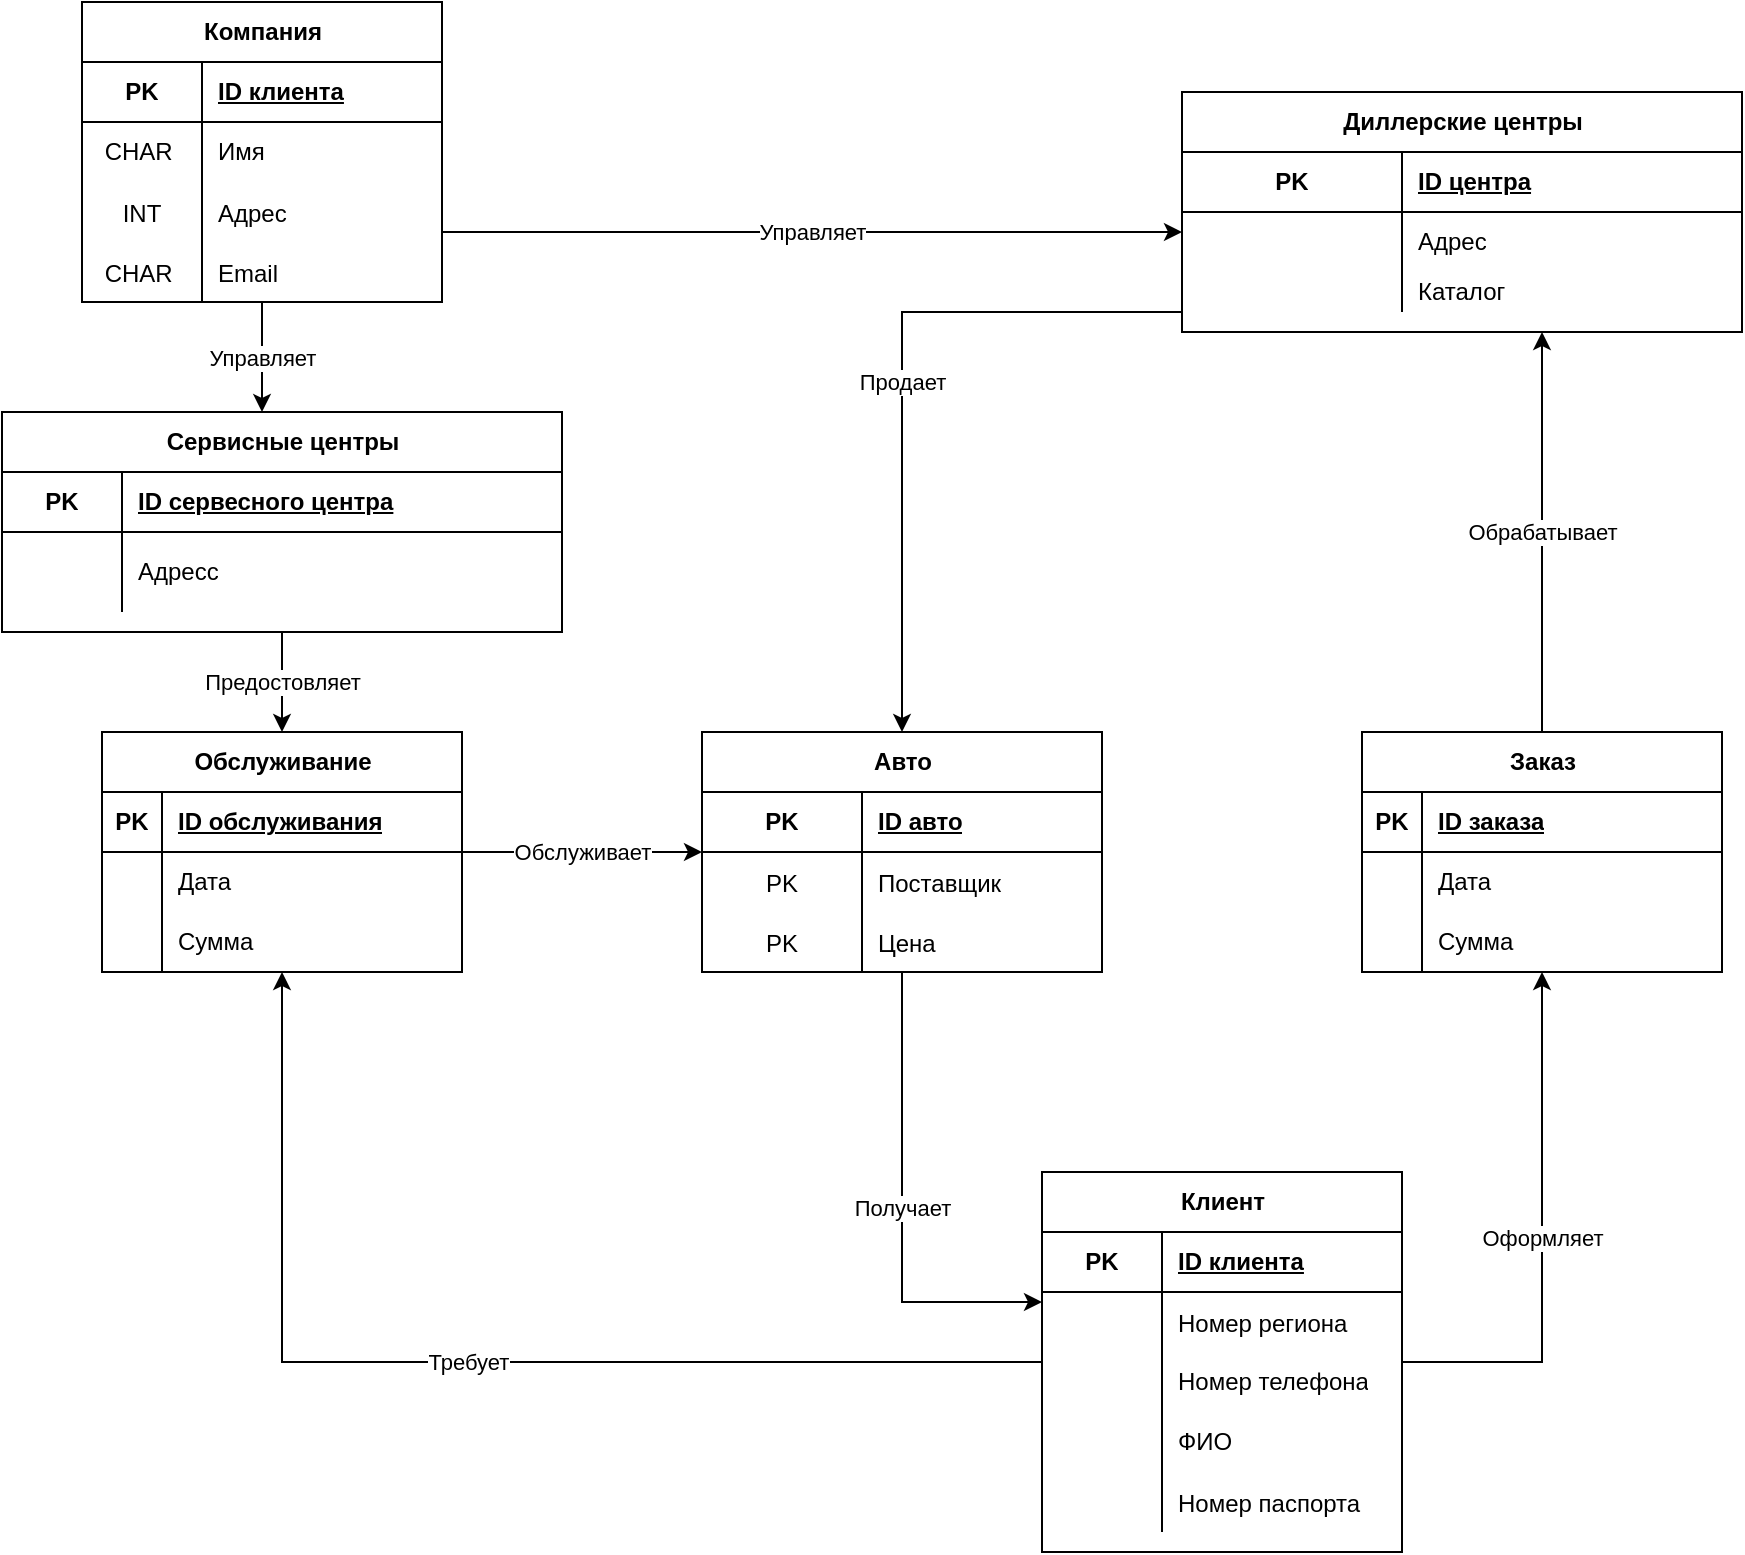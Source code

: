 <mxfile version="23.1.5" type="device">
  <diagram id="R2lEEEUBdFMjLlhIrx00" name="Page-1">
    <mxGraphModel dx="1313" dy="781" grid="1" gridSize="10" guides="1" tooltips="1" connect="1" arrows="1" fold="1" page="0" pageScale="1" pageWidth="850" pageHeight="1100" math="0" shadow="0" extFonts="Permanent Marker^https://fonts.googleapis.com/css?family=Permanent+Marker">
      <root>
        <mxCell id="0" />
        <mxCell id="1" parent="0" />
        <mxCell id="0CaocMdSAFA-a-2oGicY-31" value="Обслуживает" style="edgeStyle=orthogonalEdgeStyle;rounded=0;orthogonalLoop=1;jettySize=auto;html=1;" parent="1" source="0CaocMdSAFA-a-2oGicY-15" target="unt3MSTMmWXqcszNHsW6-5" edge="1">
          <mxGeometry relative="1" as="geometry">
            <mxPoint x="510" y="490" as="sourcePoint" />
          </mxGeometry>
        </mxCell>
        <mxCell id="0CaocMdSAFA-a-2oGicY-32" value="Получает" style="edgeStyle=orthogonalEdgeStyle;rounded=0;orthogonalLoop=1;jettySize=auto;html=1;" parent="1" source="unt3MSTMmWXqcszNHsW6-5" target="LkFsKgFWvlktQ5WFpEc4-41" edge="1">
          <mxGeometry relative="1" as="geometry">
            <Array as="points">
              <mxPoint x="730" y="685" />
            </Array>
          </mxGeometry>
        </mxCell>
        <mxCell id="unt3MSTMmWXqcszNHsW6-5" value="Авто" style="shape=table;startSize=30;container=1;collapsible=1;childLayout=tableLayout;fixedRows=1;rowLines=0;fontStyle=1;align=center;resizeLast=1;html=1;" parent="1" vertex="1">
          <mxGeometry x="630" y="400" width="200" height="120" as="geometry" />
        </mxCell>
        <mxCell id="unt3MSTMmWXqcszNHsW6-6" value="" style="shape=tableRow;horizontal=0;startSize=0;swimlaneHead=0;swimlaneBody=0;fillColor=none;collapsible=0;dropTarget=0;points=[[0,0.5],[1,0.5]];portConstraint=eastwest;top=0;left=0;right=0;bottom=1;" parent="unt3MSTMmWXqcszNHsW6-5" vertex="1">
          <mxGeometry y="30" width="200" height="30" as="geometry" />
        </mxCell>
        <mxCell id="unt3MSTMmWXqcszNHsW6-7" value="PK" style="shape=partialRectangle;connectable=0;fillColor=none;top=0;left=0;bottom=0;right=0;fontStyle=1;overflow=hidden;whiteSpace=wrap;html=1;" parent="unt3MSTMmWXqcszNHsW6-6" vertex="1">
          <mxGeometry width="80" height="30" as="geometry">
            <mxRectangle width="80" height="30" as="alternateBounds" />
          </mxGeometry>
        </mxCell>
        <mxCell id="unt3MSTMmWXqcszNHsW6-8" value="ID авто" style="shape=partialRectangle;connectable=0;fillColor=none;top=0;left=0;bottom=0;right=0;align=left;spacingLeft=6;fontStyle=5;overflow=hidden;whiteSpace=wrap;html=1;" parent="unt3MSTMmWXqcszNHsW6-6" vertex="1">
          <mxGeometry x="80" width="120" height="30" as="geometry">
            <mxRectangle width="120" height="30" as="alternateBounds" />
          </mxGeometry>
        </mxCell>
        <mxCell id="LkFsKgFWvlktQ5WFpEc4-82" value="" style="shape=tableRow;horizontal=0;startSize=0;swimlaneHead=0;swimlaneBody=0;fillColor=none;collapsible=0;dropTarget=0;points=[[0,0.5],[1,0.5]];portConstraint=eastwest;top=0;left=0;right=0;bottom=0;" parent="unt3MSTMmWXqcszNHsW6-5" vertex="1">
          <mxGeometry y="60" width="200" height="30" as="geometry" />
        </mxCell>
        <mxCell id="LkFsKgFWvlktQ5WFpEc4-83" value="PK" style="shape=partialRectangle;connectable=0;fillColor=none;top=0;left=0;bottom=0;right=0;editable=1;overflow=hidden;" parent="LkFsKgFWvlktQ5WFpEc4-82" vertex="1">
          <mxGeometry width="80" height="30" as="geometry">
            <mxRectangle width="80" height="30" as="alternateBounds" />
          </mxGeometry>
        </mxCell>
        <mxCell id="LkFsKgFWvlktQ5WFpEc4-84" value="Поставщик" style="shape=partialRectangle;connectable=0;fillColor=none;top=0;left=0;bottom=0;right=0;align=left;spacingLeft=6;overflow=hidden;" parent="LkFsKgFWvlktQ5WFpEc4-82" vertex="1">
          <mxGeometry x="80" width="120" height="30" as="geometry">
            <mxRectangle width="120" height="30" as="alternateBounds" />
          </mxGeometry>
        </mxCell>
        <mxCell id="LkFsKgFWvlktQ5WFpEc4-86" value="" style="shape=tableRow;horizontal=0;startSize=0;swimlaneHead=0;swimlaneBody=0;fillColor=none;collapsible=0;dropTarget=0;points=[[0,0.5],[1,0.5]];portConstraint=eastwest;top=0;left=0;right=0;bottom=0;" parent="unt3MSTMmWXqcszNHsW6-5" vertex="1">
          <mxGeometry y="90" width="200" height="30" as="geometry" />
        </mxCell>
        <mxCell id="LkFsKgFWvlktQ5WFpEc4-87" value="PK" style="shape=partialRectangle;connectable=0;fillColor=none;top=0;left=0;bottom=0;right=0;editable=1;overflow=hidden;" parent="LkFsKgFWvlktQ5WFpEc4-86" vertex="1">
          <mxGeometry width="80" height="30" as="geometry">
            <mxRectangle width="80" height="30" as="alternateBounds" />
          </mxGeometry>
        </mxCell>
        <mxCell id="LkFsKgFWvlktQ5WFpEc4-88" value="Цена" style="shape=partialRectangle;connectable=0;fillColor=none;top=0;left=0;bottom=0;right=0;align=left;spacingLeft=6;overflow=hidden;" parent="LkFsKgFWvlktQ5WFpEc4-86" vertex="1">
          <mxGeometry x="80" width="120" height="30" as="geometry">
            <mxRectangle width="120" height="30" as="alternateBounds" />
          </mxGeometry>
        </mxCell>
        <mxCell id="0CaocMdSAFA-a-2oGicY-29" value="Обрабатывает" style="edgeStyle=orthogonalEdgeStyle;rounded=0;orthogonalLoop=1;jettySize=auto;html=1;" parent="1" source="0CaocMdSAFA-a-2oGicY-2" target="LkFsKgFWvlktQ5WFpEc4-2" edge="1">
          <mxGeometry relative="1" as="geometry">
            <mxPoint x="950" y="300" as="sourcePoint" />
            <Array as="points">
              <mxPoint x="1050" y="250" />
              <mxPoint x="1050" y="250" />
            </Array>
            <mxPoint as="offset" />
          </mxGeometry>
        </mxCell>
        <mxCell id="LkFsKgFWvlktQ5WFpEc4-2" value="Диллерские центры" style="shape=table;startSize=30;container=1;collapsible=1;childLayout=tableLayout;fixedRows=1;rowLines=0;fontStyle=1;align=center;resizeLast=1;html=1;" parent="1" vertex="1">
          <mxGeometry x="870" y="80" width="280" height="120" as="geometry" />
        </mxCell>
        <mxCell id="LkFsKgFWvlktQ5WFpEc4-3" value="" style="shape=tableRow;horizontal=0;startSize=0;swimlaneHead=0;swimlaneBody=0;fillColor=none;collapsible=0;dropTarget=0;points=[[0,0.5],[1,0.5]];portConstraint=eastwest;top=0;left=0;right=0;bottom=1;" parent="LkFsKgFWvlktQ5WFpEc4-2" vertex="1">
          <mxGeometry y="30" width="280" height="30" as="geometry" />
        </mxCell>
        <mxCell id="LkFsKgFWvlktQ5WFpEc4-4" value="PK" style="shape=partialRectangle;connectable=0;fillColor=none;top=0;left=0;bottom=0;right=0;fontStyle=1;overflow=hidden;whiteSpace=wrap;html=1;" parent="LkFsKgFWvlktQ5WFpEc4-3" vertex="1">
          <mxGeometry width="110" height="30" as="geometry">
            <mxRectangle width="110" height="30" as="alternateBounds" />
          </mxGeometry>
        </mxCell>
        <mxCell id="LkFsKgFWvlktQ5WFpEc4-5" value="ID центра" style="shape=partialRectangle;connectable=0;fillColor=none;top=0;left=0;bottom=0;right=0;align=left;spacingLeft=6;fontStyle=5;overflow=hidden;whiteSpace=wrap;html=1;" parent="LkFsKgFWvlktQ5WFpEc4-3" vertex="1">
          <mxGeometry x="110" width="170" height="30" as="geometry">
            <mxRectangle width="170" height="30" as="alternateBounds" />
          </mxGeometry>
        </mxCell>
        <mxCell id="LkFsKgFWvlktQ5WFpEc4-6" value="" style="shape=tableRow;horizontal=0;startSize=0;swimlaneHead=0;swimlaneBody=0;fillColor=none;collapsible=0;dropTarget=0;points=[[0,0.5],[1,0.5]];portConstraint=eastwest;top=0;left=0;right=0;bottom=0;" parent="LkFsKgFWvlktQ5WFpEc4-2" vertex="1">
          <mxGeometry y="60" width="280" height="30" as="geometry" />
        </mxCell>
        <mxCell id="LkFsKgFWvlktQ5WFpEc4-7" value="" style="shape=partialRectangle;connectable=0;fillColor=none;top=0;left=0;bottom=0;right=0;editable=1;overflow=hidden;whiteSpace=wrap;html=1;" parent="LkFsKgFWvlktQ5WFpEc4-6" vertex="1">
          <mxGeometry width="110" height="30" as="geometry">
            <mxRectangle width="110" height="30" as="alternateBounds" />
          </mxGeometry>
        </mxCell>
        <mxCell id="LkFsKgFWvlktQ5WFpEc4-8" value="Адрес" style="shape=partialRectangle;connectable=0;fillColor=none;top=0;left=0;bottom=0;right=0;align=left;spacingLeft=6;overflow=hidden;whiteSpace=wrap;html=1;" parent="LkFsKgFWvlktQ5WFpEc4-6" vertex="1">
          <mxGeometry x="110" width="170" height="30" as="geometry">
            <mxRectangle width="170" height="30" as="alternateBounds" />
          </mxGeometry>
        </mxCell>
        <mxCell id="LkFsKgFWvlktQ5WFpEc4-9" value="" style="shape=tableRow;horizontal=0;startSize=0;swimlaneHead=0;swimlaneBody=0;fillColor=none;collapsible=0;dropTarget=0;points=[[0,0.5],[1,0.5]];portConstraint=eastwest;top=0;left=0;right=0;bottom=0;" parent="LkFsKgFWvlktQ5WFpEc4-2" vertex="1">
          <mxGeometry y="90" width="280" height="20" as="geometry" />
        </mxCell>
        <mxCell id="LkFsKgFWvlktQ5WFpEc4-10" value="" style="shape=partialRectangle;connectable=0;fillColor=none;top=0;left=0;bottom=0;right=0;editable=1;overflow=hidden;whiteSpace=wrap;html=1;" parent="LkFsKgFWvlktQ5WFpEc4-9" vertex="1">
          <mxGeometry width="110" height="20" as="geometry">
            <mxRectangle width="110" height="20" as="alternateBounds" />
          </mxGeometry>
        </mxCell>
        <mxCell id="LkFsKgFWvlktQ5WFpEc4-11" value="Каталог" style="shape=partialRectangle;connectable=0;fillColor=none;top=0;left=0;bottom=0;right=0;align=left;spacingLeft=6;overflow=hidden;whiteSpace=wrap;html=1;" parent="LkFsKgFWvlktQ5WFpEc4-9" vertex="1">
          <mxGeometry x="110" width="170" height="20" as="geometry">
            <mxRectangle width="170" height="20" as="alternateBounds" />
          </mxGeometry>
        </mxCell>
        <mxCell id="LkFsKgFWvlktQ5WFpEc4-143" value="Управляет" style="edgeStyle=orthogonalEdgeStyle;rounded=0;orthogonalLoop=1;jettySize=auto;html=1;" parent="1" source="LkFsKgFWvlktQ5WFpEc4-28" target="LkFsKgFWvlktQ5WFpEc4-2" edge="1">
          <mxGeometry relative="1" as="geometry">
            <Array as="points">
              <mxPoint x="730" y="150" />
              <mxPoint x="730" y="150" />
            </Array>
          </mxGeometry>
        </mxCell>
        <mxCell id="nhYamEPZWn5aXUcQ2uhE-2" value="Управляет" style="edgeStyle=orthogonalEdgeStyle;rounded=0;orthogonalLoop=1;jettySize=auto;html=1;" edge="1" parent="1" source="LkFsKgFWvlktQ5WFpEc4-28" target="LkFsKgFWvlktQ5WFpEc4-68">
          <mxGeometry relative="1" as="geometry">
            <Array as="points">
              <mxPoint x="410" y="230" />
              <mxPoint x="410" y="230" />
            </Array>
            <mxPoint as="offset" />
          </mxGeometry>
        </mxCell>
        <mxCell id="LkFsKgFWvlktQ5WFpEc4-28" value="Компания" style="shape=table;startSize=30;container=1;collapsible=1;childLayout=tableLayout;fixedRows=1;rowLines=0;fontStyle=1;align=center;resizeLast=1;html=1;" parent="1" vertex="1">
          <mxGeometry x="320" y="35" width="180" height="150" as="geometry" />
        </mxCell>
        <mxCell id="LkFsKgFWvlktQ5WFpEc4-29" value="" style="shape=tableRow;horizontal=0;startSize=0;swimlaneHead=0;swimlaneBody=0;fillColor=none;collapsible=0;dropTarget=0;points=[[0,0.5],[1,0.5]];portConstraint=eastwest;top=0;left=0;right=0;bottom=1;" parent="LkFsKgFWvlktQ5WFpEc4-28" vertex="1">
          <mxGeometry y="30" width="180" height="30" as="geometry" />
        </mxCell>
        <mxCell id="LkFsKgFWvlktQ5WFpEc4-30" value="PK" style="shape=partialRectangle;connectable=0;fillColor=none;top=0;left=0;bottom=0;right=0;fontStyle=1;overflow=hidden;whiteSpace=wrap;html=1;" parent="LkFsKgFWvlktQ5WFpEc4-29" vertex="1">
          <mxGeometry width="60" height="30" as="geometry">
            <mxRectangle width="60" height="30" as="alternateBounds" />
          </mxGeometry>
        </mxCell>
        <mxCell id="LkFsKgFWvlktQ5WFpEc4-31" value="ID клиента" style="shape=partialRectangle;connectable=0;fillColor=none;top=0;left=0;bottom=0;right=0;align=left;spacingLeft=6;fontStyle=5;overflow=hidden;whiteSpace=wrap;html=1;" parent="LkFsKgFWvlktQ5WFpEc4-29" vertex="1">
          <mxGeometry x="60" width="120" height="30" as="geometry">
            <mxRectangle width="120" height="30" as="alternateBounds" />
          </mxGeometry>
        </mxCell>
        <mxCell id="LkFsKgFWvlktQ5WFpEc4-35" value="" style="shape=tableRow;horizontal=0;startSize=0;swimlaneHead=0;swimlaneBody=0;fillColor=none;collapsible=0;dropTarget=0;points=[[0,0.5],[1,0.5]];portConstraint=eastwest;top=0;left=0;right=0;bottom=0;" parent="LkFsKgFWvlktQ5WFpEc4-28" vertex="1">
          <mxGeometry y="60" width="180" height="30" as="geometry" />
        </mxCell>
        <mxCell id="LkFsKgFWvlktQ5WFpEc4-36" value="CHAR&amp;nbsp;" style="shape=partialRectangle;connectable=0;fillColor=none;top=0;left=0;bottom=0;right=0;editable=1;overflow=hidden;whiteSpace=wrap;html=1;" parent="LkFsKgFWvlktQ5WFpEc4-35" vertex="1">
          <mxGeometry width="60" height="30" as="geometry">
            <mxRectangle width="60" height="30" as="alternateBounds" />
          </mxGeometry>
        </mxCell>
        <mxCell id="LkFsKgFWvlktQ5WFpEc4-37" value="Имя" style="shape=partialRectangle;connectable=0;fillColor=none;top=0;left=0;bottom=0;right=0;align=left;spacingLeft=6;overflow=hidden;whiteSpace=wrap;html=1;" parent="LkFsKgFWvlktQ5WFpEc4-35" vertex="1">
          <mxGeometry x="60" width="120" height="30" as="geometry">
            <mxRectangle width="120" height="30" as="alternateBounds" />
          </mxGeometry>
        </mxCell>
        <mxCell id="LkFsKgFWvlktQ5WFpEc4-101" value="" style="shape=tableRow;horizontal=0;startSize=0;swimlaneHead=0;swimlaneBody=0;fillColor=none;collapsible=0;dropTarget=0;points=[[0,0.5],[1,0.5]];portConstraint=eastwest;top=0;left=0;right=0;bottom=0;" parent="LkFsKgFWvlktQ5WFpEc4-28" vertex="1">
          <mxGeometry y="90" width="180" height="30" as="geometry" />
        </mxCell>
        <mxCell id="LkFsKgFWvlktQ5WFpEc4-102" value="INT" style="shape=partialRectangle;connectable=0;fillColor=none;top=0;left=0;bottom=0;right=0;editable=1;overflow=hidden;" parent="LkFsKgFWvlktQ5WFpEc4-101" vertex="1">
          <mxGeometry width="60" height="30" as="geometry">
            <mxRectangle width="60" height="30" as="alternateBounds" />
          </mxGeometry>
        </mxCell>
        <mxCell id="LkFsKgFWvlktQ5WFpEc4-103" value="Адрес" style="shape=partialRectangle;connectable=0;fillColor=none;top=0;left=0;bottom=0;right=0;align=left;spacingLeft=6;overflow=hidden;" parent="LkFsKgFWvlktQ5WFpEc4-101" vertex="1">
          <mxGeometry x="60" width="120" height="30" as="geometry">
            <mxRectangle width="120" height="30" as="alternateBounds" />
          </mxGeometry>
        </mxCell>
        <mxCell id="LkFsKgFWvlktQ5WFpEc4-98" value="" style="shape=tableRow;horizontal=0;startSize=0;swimlaneHead=0;swimlaneBody=0;fillColor=none;collapsible=0;dropTarget=0;points=[[0,0.5],[1,0.5]];portConstraint=eastwest;top=0;left=0;right=0;bottom=0;" parent="LkFsKgFWvlktQ5WFpEc4-28" vertex="1">
          <mxGeometry y="120" width="180" height="30" as="geometry" />
        </mxCell>
        <mxCell id="LkFsKgFWvlktQ5WFpEc4-99" value="CHAR " style="shape=partialRectangle;connectable=0;fillColor=none;top=0;left=0;bottom=0;right=0;editable=1;overflow=hidden;" parent="LkFsKgFWvlktQ5WFpEc4-98" vertex="1">
          <mxGeometry width="60" height="30" as="geometry">
            <mxRectangle width="60" height="30" as="alternateBounds" />
          </mxGeometry>
        </mxCell>
        <mxCell id="LkFsKgFWvlktQ5WFpEc4-100" value="Email" style="shape=partialRectangle;connectable=0;fillColor=none;top=0;left=0;bottom=0;right=0;align=left;spacingLeft=6;overflow=hidden;" parent="LkFsKgFWvlktQ5WFpEc4-98" vertex="1">
          <mxGeometry x="60" width="120" height="30" as="geometry">
            <mxRectangle width="120" height="30" as="alternateBounds" />
          </mxGeometry>
        </mxCell>
        <mxCell id="nhYamEPZWn5aXUcQ2uhE-3" value="Требует" style="edgeStyle=orthogonalEdgeStyle;rounded=0;orthogonalLoop=1;jettySize=auto;html=1;" edge="1" parent="1" source="LkFsKgFWvlktQ5WFpEc4-41" target="0CaocMdSAFA-a-2oGicY-15">
          <mxGeometry relative="1" as="geometry" />
        </mxCell>
        <mxCell id="nhYamEPZWn5aXUcQ2uhE-4" value="Оформляет" style="edgeStyle=orthogonalEdgeStyle;rounded=0;orthogonalLoop=1;jettySize=auto;html=1;" edge="1" parent="1" source="LkFsKgFWvlktQ5WFpEc4-41" target="0CaocMdSAFA-a-2oGicY-2">
          <mxGeometry relative="1" as="geometry">
            <Array as="points">
              <mxPoint x="1050" y="715" />
            </Array>
          </mxGeometry>
        </mxCell>
        <mxCell id="LkFsKgFWvlktQ5WFpEc4-41" value="Клиент" style="shape=table;startSize=30;container=1;collapsible=1;childLayout=tableLayout;fixedRows=1;rowLines=0;fontStyle=1;align=center;resizeLast=1;html=1;" parent="1" vertex="1">
          <mxGeometry x="800" y="620" width="180" height="190" as="geometry" />
        </mxCell>
        <mxCell id="LkFsKgFWvlktQ5WFpEc4-42" value="" style="shape=tableRow;horizontal=0;startSize=0;swimlaneHead=0;swimlaneBody=0;fillColor=none;collapsible=0;dropTarget=0;points=[[0,0.5],[1,0.5]];portConstraint=eastwest;top=0;left=0;right=0;bottom=1;" parent="LkFsKgFWvlktQ5WFpEc4-41" vertex="1">
          <mxGeometry y="30" width="180" height="30" as="geometry" />
        </mxCell>
        <mxCell id="LkFsKgFWvlktQ5WFpEc4-43" value="PK" style="shape=partialRectangle;connectable=0;fillColor=none;top=0;left=0;bottom=0;right=0;fontStyle=1;overflow=hidden;whiteSpace=wrap;html=1;" parent="LkFsKgFWvlktQ5WFpEc4-42" vertex="1">
          <mxGeometry width="60" height="30" as="geometry">
            <mxRectangle width="60" height="30" as="alternateBounds" />
          </mxGeometry>
        </mxCell>
        <mxCell id="LkFsKgFWvlktQ5WFpEc4-44" value="ID клиента" style="shape=partialRectangle;connectable=0;fillColor=none;top=0;left=0;bottom=0;right=0;align=left;spacingLeft=6;fontStyle=5;overflow=hidden;whiteSpace=wrap;html=1;" parent="LkFsKgFWvlktQ5WFpEc4-42" vertex="1">
          <mxGeometry x="60" width="120" height="30" as="geometry">
            <mxRectangle width="120" height="30" as="alternateBounds" />
          </mxGeometry>
        </mxCell>
        <mxCell id="0CaocMdSAFA-a-2oGicY-34" value="" style="shape=tableRow;horizontal=0;startSize=0;swimlaneHead=0;swimlaneBody=0;fillColor=none;collapsible=0;dropTarget=0;points=[[0,0.5],[1,0.5]];portConstraint=eastwest;top=0;left=0;right=0;bottom=0;" parent="LkFsKgFWvlktQ5WFpEc4-41" vertex="1">
          <mxGeometry y="60" width="180" height="30" as="geometry" />
        </mxCell>
        <mxCell id="0CaocMdSAFA-a-2oGicY-35" value="" style="shape=partialRectangle;connectable=0;fillColor=none;top=0;left=0;bottom=0;right=0;editable=1;overflow=hidden;" parent="0CaocMdSAFA-a-2oGicY-34" vertex="1">
          <mxGeometry width="60" height="30" as="geometry">
            <mxRectangle width="60" height="30" as="alternateBounds" />
          </mxGeometry>
        </mxCell>
        <mxCell id="0CaocMdSAFA-a-2oGicY-36" value="Номер региона" style="shape=partialRectangle;connectable=0;fillColor=none;top=0;left=0;bottom=0;right=0;align=left;spacingLeft=6;overflow=hidden;" parent="0CaocMdSAFA-a-2oGicY-34" vertex="1">
          <mxGeometry x="60" width="120" height="30" as="geometry">
            <mxRectangle width="120" height="30" as="alternateBounds" />
          </mxGeometry>
        </mxCell>
        <mxCell id="LkFsKgFWvlktQ5WFpEc4-45" value="" style="shape=tableRow;horizontal=0;startSize=0;swimlaneHead=0;swimlaneBody=0;fillColor=none;collapsible=0;dropTarget=0;points=[[0,0.5],[1,0.5]];portConstraint=eastwest;top=0;left=0;right=0;bottom=0;" parent="LkFsKgFWvlktQ5WFpEc4-41" vertex="1">
          <mxGeometry y="90" width="180" height="30" as="geometry" />
        </mxCell>
        <mxCell id="LkFsKgFWvlktQ5WFpEc4-46" value="" style="shape=partialRectangle;connectable=0;fillColor=none;top=0;left=0;bottom=0;right=0;editable=1;overflow=hidden;whiteSpace=wrap;html=1;" parent="LkFsKgFWvlktQ5WFpEc4-45" vertex="1">
          <mxGeometry width="60" height="30" as="geometry">
            <mxRectangle width="60" height="30" as="alternateBounds" />
          </mxGeometry>
        </mxCell>
        <mxCell id="LkFsKgFWvlktQ5WFpEc4-47" value="Номер телефона" style="shape=partialRectangle;connectable=0;fillColor=none;top=0;left=0;bottom=0;right=0;align=left;spacingLeft=6;overflow=hidden;whiteSpace=wrap;html=1;" parent="LkFsKgFWvlktQ5WFpEc4-45" vertex="1">
          <mxGeometry x="60" width="120" height="30" as="geometry">
            <mxRectangle width="120" height="30" as="alternateBounds" />
          </mxGeometry>
        </mxCell>
        <mxCell id="LkFsKgFWvlktQ5WFpEc4-48" value="" style="shape=tableRow;horizontal=0;startSize=0;swimlaneHead=0;swimlaneBody=0;fillColor=none;collapsible=0;dropTarget=0;points=[[0,0.5],[1,0.5]];portConstraint=eastwest;top=0;left=0;right=0;bottom=0;" parent="LkFsKgFWvlktQ5WFpEc4-41" vertex="1">
          <mxGeometry y="120" width="180" height="30" as="geometry" />
        </mxCell>
        <mxCell id="LkFsKgFWvlktQ5WFpEc4-49" value="" style="shape=partialRectangle;connectable=0;fillColor=none;top=0;left=0;bottom=0;right=0;editable=1;overflow=hidden;whiteSpace=wrap;html=1;" parent="LkFsKgFWvlktQ5WFpEc4-48" vertex="1">
          <mxGeometry width="60" height="30" as="geometry">
            <mxRectangle width="60" height="30" as="alternateBounds" />
          </mxGeometry>
        </mxCell>
        <mxCell id="LkFsKgFWvlktQ5WFpEc4-50" value="ФИО" style="shape=partialRectangle;connectable=0;fillColor=none;top=0;left=0;bottom=0;right=0;align=left;spacingLeft=6;overflow=hidden;whiteSpace=wrap;html=1;" parent="LkFsKgFWvlktQ5WFpEc4-48" vertex="1">
          <mxGeometry x="60" width="120" height="30" as="geometry">
            <mxRectangle width="120" height="30" as="alternateBounds" />
          </mxGeometry>
        </mxCell>
        <mxCell id="0CaocMdSAFA-a-2oGicY-37" value="" style="shape=tableRow;horizontal=0;startSize=0;swimlaneHead=0;swimlaneBody=0;fillColor=none;collapsible=0;dropTarget=0;points=[[0,0.5],[1,0.5]];portConstraint=eastwest;top=0;left=0;right=0;bottom=0;" parent="LkFsKgFWvlktQ5WFpEc4-41" vertex="1">
          <mxGeometry y="150" width="180" height="30" as="geometry" />
        </mxCell>
        <mxCell id="0CaocMdSAFA-a-2oGicY-38" value="" style="shape=partialRectangle;connectable=0;fillColor=none;top=0;left=0;bottom=0;right=0;editable=1;overflow=hidden;" parent="0CaocMdSAFA-a-2oGicY-37" vertex="1">
          <mxGeometry width="60" height="30" as="geometry">
            <mxRectangle width="60" height="30" as="alternateBounds" />
          </mxGeometry>
        </mxCell>
        <mxCell id="0CaocMdSAFA-a-2oGicY-39" value="Номер паспорта" style="shape=partialRectangle;connectable=0;fillColor=none;top=0;left=0;bottom=0;right=0;align=left;spacingLeft=6;overflow=hidden;" parent="0CaocMdSAFA-a-2oGicY-37" vertex="1">
          <mxGeometry x="60" width="120" height="30" as="geometry">
            <mxRectangle width="120" height="30" as="alternateBounds" />
          </mxGeometry>
        </mxCell>
        <mxCell id="LkFsKgFWvlktQ5WFpEc4-68" value="Сервисные центры" style="shape=table;startSize=30;container=1;collapsible=1;childLayout=tableLayout;fixedRows=1;rowLines=0;fontStyle=1;align=center;resizeLast=1;html=1;" parent="1" vertex="1">
          <mxGeometry x="280" y="240" width="280" height="110.0" as="geometry" />
        </mxCell>
        <mxCell id="LkFsKgFWvlktQ5WFpEc4-69" value="" style="shape=tableRow;horizontal=0;startSize=0;swimlaneHead=0;swimlaneBody=0;fillColor=none;collapsible=0;dropTarget=0;points=[[0,0.5],[1,0.5]];portConstraint=eastwest;top=0;left=0;right=0;bottom=1;" parent="LkFsKgFWvlktQ5WFpEc4-68" vertex="1">
          <mxGeometry y="30" width="280" height="30" as="geometry" />
        </mxCell>
        <mxCell id="LkFsKgFWvlktQ5WFpEc4-70" value="PK" style="shape=partialRectangle;connectable=0;fillColor=none;top=0;left=0;bottom=0;right=0;fontStyle=1;overflow=hidden;whiteSpace=wrap;html=1;" parent="LkFsKgFWvlktQ5WFpEc4-69" vertex="1">
          <mxGeometry width="60" height="30" as="geometry">
            <mxRectangle width="60" height="30" as="alternateBounds" />
          </mxGeometry>
        </mxCell>
        <mxCell id="LkFsKgFWvlktQ5WFpEc4-71" value="ID сервесного центра" style="shape=partialRectangle;connectable=0;fillColor=none;top=0;left=0;bottom=0;right=0;align=left;spacingLeft=6;fontStyle=5;overflow=hidden;whiteSpace=wrap;html=1;" parent="LkFsKgFWvlktQ5WFpEc4-69" vertex="1">
          <mxGeometry x="60" width="220" height="30" as="geometry">
            <mxRectangle width="220" height="30" as="alternateBounds" />
          </mxGeometry>
        </mxCell>
        <mxCell id="LkFsKgFWvlktQ5WFpEc4-78" value="" style="shape=tableRow;horizontal=0;startSize=0;swimlaneHead=0;swimlaneBody=0;fillColor=none;collapsible=0;dropTarget=0;points=[[0,0.5],[1,0.5]];portConstraint=eastwest;top=0;left=0;right=0;bottom=0;" parent="LkFsKgFWvlktQ5WFpEc4-68" vertex="1">
          <mxGeometry y="60" width="280" height="40" as="geometry" />
        </mxCell>
        <mxCell id="LkFsKgFWvlktQ5WFpEc4-79" value="" style="shape=partialRectangle;connectable=0;fillColor=none;top=0;left=0;bottom=0;right=0;editable=1;overflow=hidden;whiteSpace=wrap;html=1;" parent="LkFsKgFWvlktQ5WFpEc4-78" vertex="1">
          <mxGeometry width="60" height="40" as="geometry">
            <mxRectangle width="60" height="40" as="alternateBounds" />
          </mxGeometry>
        </mxCell>
        <mxCell id="LkFsKgFWvlktQ5WFpEc4-80" value="Адресс" style="shape=partialRectangle;connectable=0;fillColor=none;top=0;left=0;bottom=0;right=0;align=left;spacingLeft=6;overflow=hidden;whiteSpace=wrap;html=1;" parent="LkFsKgFWvlktQ5WFpEc4-78" vertex="1">
          <mxGeometry x="60" width="220" height="40" as="geometry">
            <mxRectangle width="220" height="40" as="alternateBounds" />
          </mxGeometry>
        </mxCell>
        <mxCell id="0CaocMdSAFA-a-2oGicY-30" value="Продает" style="edgeStyle=orthogonalEdgeStyle;rounded=0;orthogonalLoop=1;jettySize=auto;html=1;" parent="1" source="LkFsKgFWvlktQ5WFpEc4-2" target="unt3MSTMmWXqcszNHsW6-5" edge="1">
          <mxGeometry relative="1" as="geometry">
            <Array as="points">
              <mxPoint x="730" y="190" />
            </Array>
          </mxGeometry>
        </mxCell>
        <mxCell id="0CaocMdSAFA-a-2oGicY-2" value="Заказ" style="shape=table;startSize=30;container=1;collapsible=1;childLayout=tableLayout;fixedRows=1;rowLines=0;fontStyle=1;align=center;resizeLast=1;html=1;" parent="1" vertex="1">
          <mxGeometry x="960" y="400" width="180" height="120" as="geometry" />
        </mxCell>
        <mxCell id="0CaocMdSAFA-a-2oGicY-3" value="" style="shape=tableRow;horizontal=0;startSize=0;swimlaneHead=0;swimlaneBody=0;fillColor=none;collapsible=0;dropTarget=0;points=[[0,0.5],[1,0.5]];portConstraint=eastwest;top=0;left=0;right=0;bottom=1;" parent="0CaocMdSAFA-a-2oGicY-2" vertex="1">
          <mxGeometry y="30" width="180" height="30" as="geometry" />
        </mxCell>
        <mxCell id="0CaocMdSAFA-a-2oGicY-4" value="PK" style="shape=partialRectangle;connectable=0;fillColor=none;top=0;left=0;bottom=0;right=0;fontStyle=1;overflow=hidden;whiteSpace=wrap;html=1;" parent="0CaocMdSAFA-a-2oGicY-3" vertex="1">
          <mxGeometry width="30" height="30" as="geometry">
            <mxRectangle width="30" height="30" as="alternateBounds" />
          </mxGeometry>
        </mxCell>
        <mxCell id="0CaocMdSAFA-a-2oGicY-5" value="ID заказа" style="shape=partialRectangle;connectable=0;fillColor=none;top=0;left=0;bottom=0;right=0;align=left;spacingLeft=6;fontStyle=5;overflow=hidden;whiteSpace=wrap;html=1;" parent="0CaocMdSAFA-a-2oGicY-3" vertex="1">
          <mxGeometry x="30" width="150" height="30" as="geometry">
            <mxRectangle width="150" height="30" as="alternateBounds" />
          </mxGeometry>
        </mxCell>
        <mxCell id="0CaocMdSAFA-a-2oGicY-6" value="" style="shape=tableRow;horizontal=0;startSize=0;swimlaneHead=0;swimlaneBody=0;fillColor=none;collapsible=0;dropTarget=0;points=[[0,0.5],[1,0.5]];portConstraint=eastwest;top=0;left=0;right=0;bottom=0;" parent="0CaocMdSAFA-a-2oGicY-2" vertex="1">
          <mxGeometry y="60" width="180" height="30" as="geometry" />
        </mxCell>
        <mxCell id="0CaocMdSAFA-a-2oGicY-7" value="" style="shape=partialRectangle;connectable=0;fillColor=none;top=0;left=0;bottom=0;right=0;editable=1;overflow=hidden;whiteSpace=wrap;html=1;" parent="0CaocMdSAFA-a-2oGicY-6" vertex="1">
          <mxGeometry width="30" height="30" as="geometry">
            <mxRectangle width="30" height="30" as="alternateBounds" />
          </mxGeometry>
        </mxCell>
        <mxCell id="0CaocMdSAFA-a-2oGicY-8" value="Дата" style="shape=partialRectangle;connectable=0;fillColor=none;top=0;left=0;bottom=0;right=0;align=left;spacingLeft=6;overflow=hidden;whiteSpace=wrap;html=1;" parent="0CaocMdSAFA-a-2oGicY-6" vertex="1">
          <mxGeometry x="30" width="150" height="30" as="geometry">
            <mxRectangle width="150" height="30" as="alternateBounds" />
          </mxGeometry>
        </mxCell>
        <mxCell id="0CaocMdSAFA-a-2oGicY-9" value="" style="shape=tableRow;horizontal=0;startSize=0;swimlaneHead=0;swimlaneBody=0;fillColor=none;collapsible=0;dropTarget=0;points=[[0,0.5],[1,0.5]];portConstraint=eastwest;top=0;left=0;right=0;bottom=0;" parent="0CaocMdSAFA-a-2oGicY-2" vertex="1">
          <mxGeometry y="90" width="180" height="30" as="geometry" />
        </mxCell>
        <mxCell id="0CaocMdSAFA-a-2oGicY-10" value="" style="shape=partialRectangle;connectable=0;fillColor=none;top=0;left=0;bottom=0;right=0;editable=1;overflow=hidden;whiteSpace=wrap;html=1;" parent="0CaocMdSAFA-a-2oGicY-9" vertex="1">
          <mxGeometry width="30" height="30" as="geometry">
            <mxRectangle width="30" height="30" as="alternateBounds" />
          </mxGeometry>
        </mxCell>
        <mxCell id="0CaocMdSAFA-a-2oGicY-11" value="Сумма" style="shape=partialRectangle;connectable=0;fillColor=none;top=0;left=0;bottom=0;right=0;align=left;spacingLeft=6;overflow=hidden;whiteSpace=wrap;html=1;" parent="0CaocMdSAFA-a-2oGicY-9" vertex="1">
          <mxGeometry x="30" width="150" height="30" as="geometry">
            <mxRectangle width="150" height="30" as="alternateBounds" />
          </mxGeometry>
        </mxCell>
        <mxCell id="0CaocMdSAFA-a-2oGicY-15" value="Обслуживание" style="shape=table;startSize=30;container=1;collapsible=1;childLayout=tableLayout;fixedRows=1;rowLines=0;fontStyle=1;align=center;resizeLast=1;html=1;" parent="1" vertex="1">
          <mxGeometry x="330" y="400" width="180" height="120" as="geometry" />
        </mxCell>
        <mxCell id="0CaocMdSAFA-a-2oGicY-16" value="" style="shape=tableRow;horizontal=0;startSize=0;swimlaneHead=0;swimlaneBody=0;fillColor=none;collapsible=0;dropTarget=0;points=[[0,0.5],[1,0.5]];portConstraint=eastwest;top=0;left=0;right=0;bottom=1;" parent="0CaocMdSAFA-a-2oGicY-15" vertex="1">
          <mxGeometry y="30" width="180" height="30" as="geometry" />
        </mxCell>
        <mxCell id="0CaocMdSAFA-a-2oGicY-17" value="PK" style="shape=partialRectangle;connectable=0;fillColor=none;top=0;left=0;bottom=0;right=0;fontStyle=1;overflow=hidden;whiteSpace=wrap;html=1;" parent="0CaocMdSAFA-a-2oGicY-16" vertex="1">
          <mxGeometry width="30" height="30" as="geometry">
            <mxRectangle width="30" height="30" as="alternateBounds" />
          </mxGeometry>
        </mxCell>
        <mxCell id="0CaocMdSAFA-a-2oGicY-18" value="ID обслуживания" style="shape=partialRectangle;connectable=0;fillColor=none;top=0;left=0;bottom=0;right=0;align=left;spacingLeft=6;fontStyle=5;overflow=hidden;whiteSpace=wrap;html=1;" parent="0CaocMdSAFA-a-2oGicY-16" vertex="1">
          <mxGeometry x="30" width="150" height="30" as="geometry">
            <mxRectangle width="150" height="30" as="alternateBounds" />
          </mxGeometry>
        </mxCell>
        <mxCell id="0CaocMdSAFA-a-2oGicY-19" value="" style="shape=tableRow;horizontal=0;startSize=0;swimlaneHead=0;swimlaneBody=0;fillColor=none;collapsible=0;dropTarget=0;points=[[0,0.5],[1,0.5]];portConstraint=eastwest;top=0;left=0;right=0;bottom=0;" parent="0CaocMdSAFA-a-2oGicY-15" vertex="1">
          <mxGeometry y="60" width="180" height="30" as="geometry" />
        </mxCell>
        <mxCell id="0CaocMdSAFA-a-2oGicY-20" value="" style="shape=partialRectangle;connectable=0;fillColor=none;top=0;left=0;bottom=0;right=0;editable=1;overflow=hidden;whiteSpace=wrap;html=1;" parent="0CaocMdSAFA-a-2oGicY-19" vertex="1">
          <mxGeometry width="30" height="30" as="geometry">
            <mxRectangle width="30" height="30" as="alternateBounds" />
          </mxGeometry>
        </mxCell>
        <mxCell id="0CaocMdSAFA-a-2oGicY-21" value="Дата" style="shape=partialRectangle;connectable=0;fillColor=none;top=0;left=0;bottom=0;right=0;align=left;spacingLeft=6;overflow=hidden;whiteSpace=wrap;html=1;" parent="0CaocMdSAFA-a-2oGicY-19" vertex="1">
          <mxGeometry x="30" width="150" height="30" as="geometry">
            <mxRectangle width="150" height="30" as="alternateBounds" />
          </mxGeometry>
        </mxCell>
        <mxCell id="0CaocMdSAFA-a-2oGicY-22" value="" style="shape=tableRow;horizontal=0;startSize=0;swimlaneHead=0;swimlaneBody=0;fillColor=none;collapsible=0;dropTarget=0;points=[[0,0.5],[1,0.5]];portConstraint=eastwest;top=0;left=0;right=0;bottom=0;" parent="0CaocMdSAFA-a-2oGicY-15" vertex="1">
          <mxGeometry y="90" width="180" height="30" as="geometry" />
        </mxCell>
        <mxCell id="0CaocMdSAFA-a-2oGicY-23" value="" style="shape=partialRectangle;connectable=0;fillColor=none;top=0;left=0;bottom=0;right=0;editable=1;overflow=hidden;whiteSpace=wrap;html=1;" parent="0CaocMdSAFA-a-2oGicY-22" vertex="1">
          <mxGeometry width="30" height="30" as="geometry">
            <mxRectangle width="30" height="30" as="alternateBounds" />
          </mxGeometry>
        </mxCell>
        <mxCell id="0CaocMdSAFA-a-2oGicY-24" value="Сумма" style="shape=partialRectangle;connectable=0;fillColor=none;top=0;left=0;bottom=0;right=0;align=left;spacingLeft=6;overflow=hidden;whiteSpace=wrap;html=1;" parent="0CaocMdSAFA-a-2oGicY-22" vertex="1">
          <mxGeometry x="30" width="150" height="30" as="geometry">
            <mxRectangle width="150" height="30" as="alternateBounds" />
          </mxGeometry>
        </mxCell>
        <mxCell id="0CaocMdSAFA-a-2oGicY-33" value="Предостовляет" style="edgeStyle=orthogonalEdgeStyle;rounded=0;orthogonalLoop=1;jettySize=auto;html=1;" parent="1" source="LkFsKgFWvlktQ5WFpEc4-68" target="0CaocMdSAFA-a-2oGicY-15" edge="1">
          <mxGeometry relative="1" as="geometry">
            <Array as="points">
              <mxPoint x="420" y="380" />
              <mxPoint x="420" y="380" />
            </Array>
          </mxGeometry>
        </mxCell>
      </root>
    </mxGraphModel>
  </diagram>
</mxfile>
